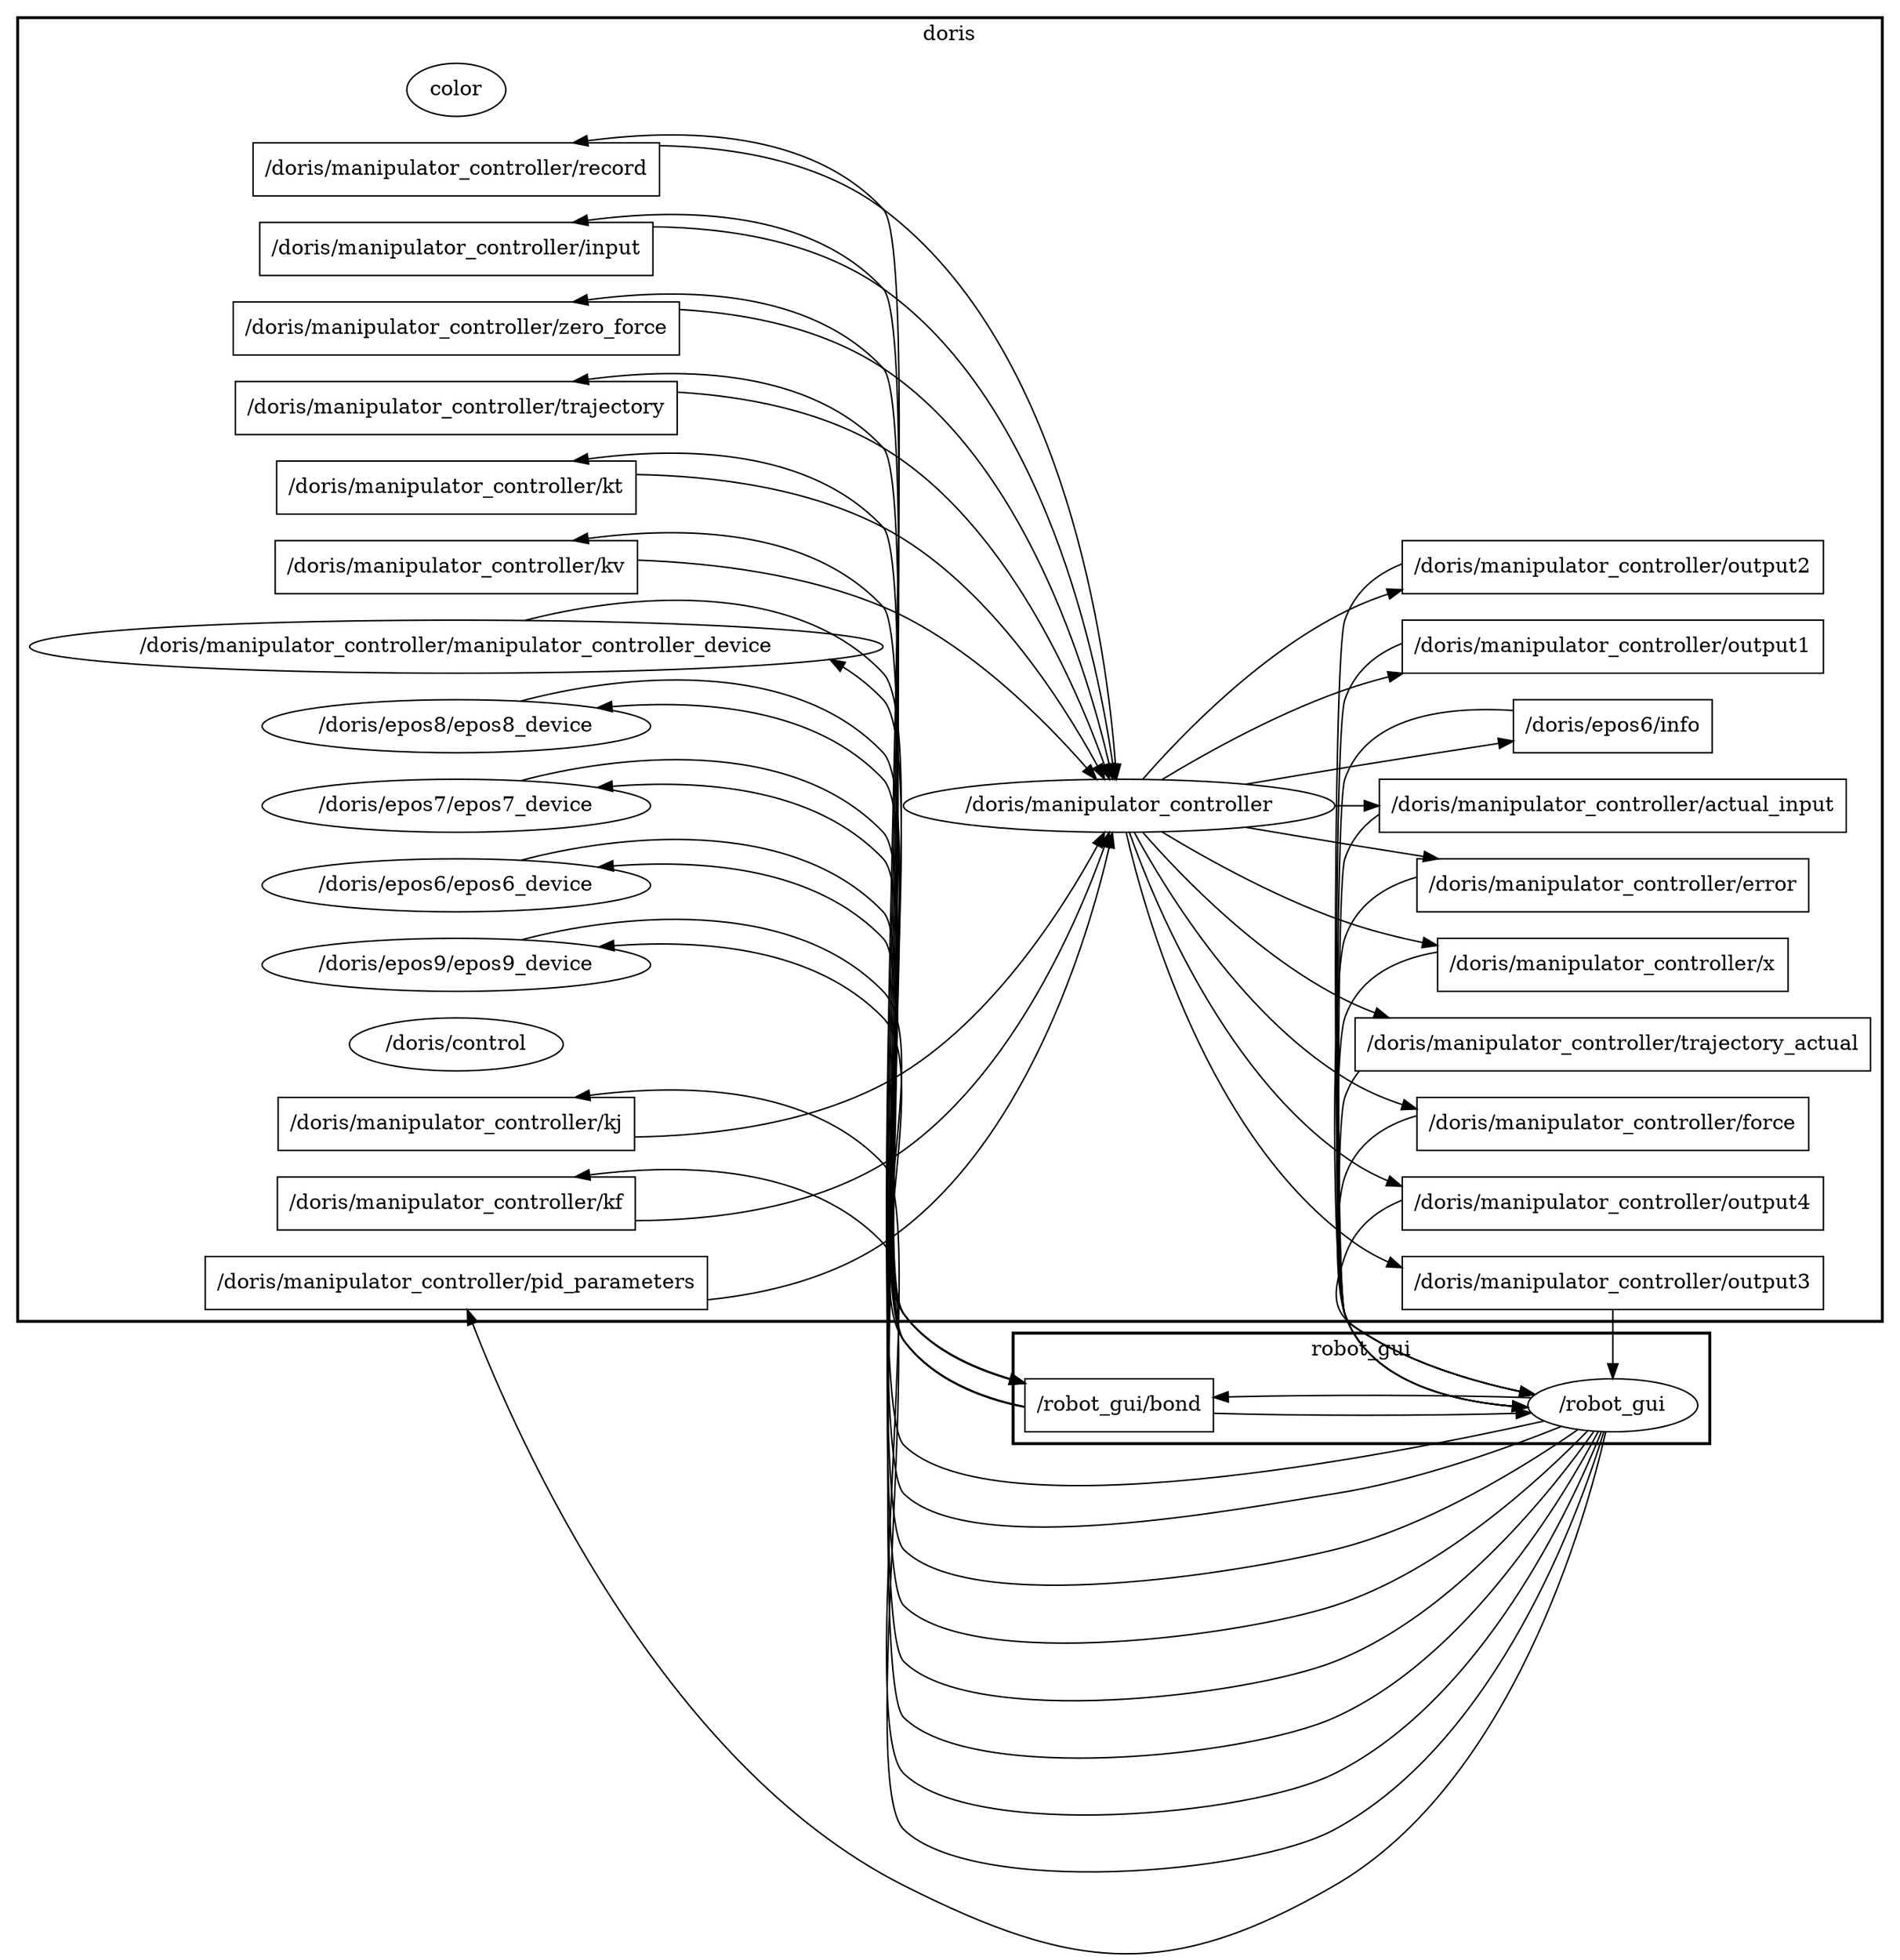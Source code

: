digraph graphname {
	graph [bb="0,0,1010.8,1315.8",
		compound=True,
		rank=same,
		rankdir=LR,
		ranksep=0.2
	];
	node [label="\N"];
	subgraph cluster_doris {
		graph [bb="8,422.76,1002.8,1307.8",
			compound=True,
			label=doris,
			lheight=0.21,
			lp="505.42,1296.3",
			lwidth=0.39,
			rank=same,
			rankdir=LR,
			ranksep=0.2,
			style=bold
		];
		color		 [height=0.5,
			pos="241.53,1258.8",
			width=0.79437];
		t__doris_manipulator_controller_output1		 [URL=topic_3A_doris_manipulator_controller_output1,
			height=0.5,
			label="/doris/manipulator_controller/output1",
			pos="859.34,880.76",
			shape=box,
			width=3.0694];
		t__doris_manipulator_controller_output2		 [URL=topic_3A_doris_manipulator_controller_output2,
			height=0.5,
			label="/doris/manipulator_controller/output2",
			pos="859.34,934.76",
			shape=box,
			width=3.0694];
		t__doris_manipulator_controller_output3		 [URL=topic_3A_doris_manipulator_controller_output3,
			height=0.5,
			label="/doris/manipulator_controller/output3",
			pos="859.34,448.76",
			shape=box,
			width=3.0694];
		t__doris_manipulator_controller_output4		 [URL=topic_3A_doris_manipulator_controller_output4,
			height=0.5,
			label="/doris/manipulator_controller/output4",
			pos="859.34,502.76",
			shape=box,
			width=3.0694];
		t__doris_manipulator_controller_force		 [URL=topic_3A_doris_manipulator_controller_force,
			height=0.5,
			label="/doris/manipulator_controller/force",
			pos="859.34,556.76",
			shape=box,
			width=2.8889];
		t__doris_manipulator_controller_trajectory_actual		 [URL=topic_3A_doris_manipulator_controller_trajectory_actual,
			height=0.5,
			label="/doris/manipulator_controller/trajectory_actual",
			pos="859.34,610.76",
			shape=box,
			width=3.7639];
		t__doris_manipulator_controller_record		 [URL=topic_3A_doris_manipulator_controller_record,
			height=0.5,
			label="/doris/manipulator_controller/record",
			pos="241.53,1204.8",
			shape=box,
			width=2.9861];
		n__doris_manipulator_controller		 [URL=_doris_manipulator_controller,
			height=0.5,
			label="/doris/manipulator_controller",
			pos="595.45,772.76",
			shape=ellipse,
			width=3.1775];
		t__doris_manipulator_controller_record -> n__doris_manipulator_controller		 [penwidth=1,
			pos="e,595.05,790.98 349.04,1215.2 390,1213.8 434.66,1204.7 467.06,1177.8 584.36,1080.4 595.27,875.99 595.14,801.07"];
		t__doris_manipulator_controller_x		 [URL=topic_3A_doris_manipulator_controller_x,
			height=0.5,
			label="/doris/manipulator_controller/x",
			pos="859.34,664.76",
			shape=box,
			width=2.5972];
		t__doris_manipulator_controller_input		 [URL=topic_3A_doris_manipulator_controller_input,
			height=0.5,
			label="/doris/manipulator_controller/input",
			pos="241.53,1150.8",
			shape=box,
			width=2.8889];
		t__doris_manipulator_controller_input -> n__doris_manipulator_controller		 [penwidth=1,
			pos="e,594.06,791.04 345.6,1160.6 387.24,1159.3 433.32,1150.6 467.06,1123.8 569.97,1042 589.78,869.65 593.57,801.43"];
		t__doris_manipulator_controller_error		 [URL=topic_3A_doris_manipulator_controller_error,
			height=0.5,
			label="/doris/manipulator_controller/error",
			pos="859.34,718.76",
			shape=box,
			width=2.8611];
		t__doris_manipulator_controller_zero_force		 [URL=topic_3A_doris_manipulator_controller_zero_force,
			height=0.5,
			label="/doris/manipulator_controller/zero_force",
			pos="241.53,1096.8",
			shape=box,
			width=3.3056];
		t__doris_manipulator_controller_zero_force -> n__doris_manipulator_controller		 [penwidth=1,
			pos="e,592.77,790.86 360.66,1104.8 397.77,1101.8 436.89,1092.3 467.06,1069.8 556.25,1003 583.72,861.1 591.56,800.81"];
		t__doris_manipulator_controller_trajectory		 [URL=topic_3A_doris_manipulator_controller_trajectory,
			height=0.5,
			label="/doris/manipulator_controller/trajectory",
			pos="241.53,1042.8",
			shape=box,
			width=3.2222];
		t__doris_manipulator_controller_trajectory -> n__doris_manipulator_controller		 [penwidth=1,
			pos="e,590.94,790.91 357.63,1049.5 395.27,1046.6 435.47,1037.5 467.06,1015.8 542.44,963.76 576.45,852.81 588.71,800.78"];
		t__doris_manipulator_controller_actual_input		 [URL=topic_3A_doris_manipulator_controller_actual_input,
			height=0.5,
			label="/doris/manipulator_controller/actual_input",
			pos="859.34,772.76",
			shape=box,
			width=3.4306];
		t__doris_manipulator_controller_kt		 [URL=topic_3A_doris_manipulator_controller_kt,
			height=0.5,
			label="/doris/manipulator_controller/kt",
			pos="241.53,988.76",
			shape=box,
			width=2.6528];
		t__doris_manipulator_controller_kt -> n__doris_manipulator_controller		 [penwidth=1,
			pos="e,588.2,790.88 337.06,994.63 379.53,993.11 428.62,985.26 467.06,961.76 529.1,923.83 567.72,842.96 584.57,800.35"];
		t__doris_manipulator_controller_kv		 [URL=topic_3A_doris_manipulator_controller_kv,
			height=0.5,
			label="/doris/manipulator_controller/kv",
			pos="241.53,934.76",
			shape=box,
			width=2.6944];
		t__doris_manipulator_controller_kv -> n__doris_manipulator_controller		 [penwidth=1,
			pos="e,583.4,790.98 338.74,937.52 380.13,935.17 427.88,927.51 467.06,907.76 516.24,882.96 556.54,831.09 577.89,799.36"];
		t__doris_epos6_info		 [URL=topic_3A_doris_epos6_info,
			height=0.5,
			label="/doris/epos6/info",
			pos="859.34,826.76",
			shape=box,
			width=1.5];
		t__doris_manipulator_controller_kf		 [URL=topic_3A_doris_manipulator_controller_kf,
			height=0.5,
			label="/doris/manipulator_controller/kf",
			pos="241.53,502.76",
			shape=box,
			width=2.6528];
		t__doris_manipulator_controller_kf -> n__doris_manipulator_controller		 [penwidth=1,
			pos="e,590.94,754.61 337.18,494.96 380.17,495.97 429.65,503.96 467.06,529.76 542.44,581.76 576.45,692.7 588.71,744.73"];
		t__doris_manipulator_controller_pid_parameters		 [URL=topic_3A_doris_manipulator_controller_pid_parameters,
			height=0.5,
			label="/doris/manipulator_controller/pid_parameters",
			pos="241.53,448.76",
			shape=box,
			width=3.6667];
		t__doris_manipulator_controller_pid_parameters -> n__doris_manipulator_controller		 [penwidth=1,
			pos="e,592.77,754.66 373.77,442.07 406.82,446.12 440.42,455.82 467.06,475.76 556.25,542.53 583.72,684.42 591.56,744.71"];
		t__doris_manipulator_controller_kj		 [URL=topic_3A_doris_manipulator_controller_kj,
			height=0.5,
			label="/doris/manipulator_controller/kj",
			pos="241.53,556.76",
			shape=box,
			width=2.6528];
		t__doris_manipulator_controller_kj -> n__doris_manipulator_controller		 [penwidth=1,
			pos="e,588.2,754.64 337.06,550.89 379.53,552.4 428.62,560.26 467.06,583.76 529.1,621.69 567.72,702.55 584.57,745.17"];
		n__doris_epos6_epos6_device		 [URL=_doris_epos6_epos6_device,
			height=0.5,
			label="/doris/epos6/epos6_device",
			pos="241.53,718.76",
			shape=ellipse,
			width=2.8886];
		n__doris_epos9_epos9_device		 [URL=_doris_epos9_epos9_device,
			height=0.5,
			label="/doris/epos9/epos9_device",
			pos="241.53,664.76",
			shape=ellipse,
			width=2.8886];
		n__doris_control		 [URL=_doris_control,
			height=0.5,
			label="/doris/control",
			pos="241.53,610.76",
			shape=ellipse,
			width=1.6068];
		n__doris_manipulator_controller_manipulator_controller_device		 [URL=_doris_manipulator_controller_manipulator_controller_device,
			height=0.5,
			label="/doris/manipulator_controller/manipulator_controller_device",
			pos="241.53,880.76",
			shape=ellipse,
			width=6.2647];
		n__doris_epos8_epos8_device		 [URL=_doris_epos8_epos8_device,
			height=0.5,
			label="/doris/epos8/epos8_device",
			pos="241.53,826.76",
			shape=ellipse,
			width=2.8886];
		n__doris_epos7_epos7_device		 [URL=_doris_epos7_epos7_device,
			height=0.5,
			label="/doris/epos7/epos7_device",
			pos="241.53,772.76",
			shape=ellipse,
			width=2.8886];
		n__doris_manipulator_controller -> t__doris_manipulator_controller_output1		 [penwidth=1,
			pos="e,750.12,862.71 618.53,790.41 642.9,808.99 683.96,837.73 723.84,853.76 729.22,855.92 734.79,857.92 740.47,859.76"];
		n__doris_manipulator_controller -> t__doris_manipulator_controller_output2		 [penwidth=1,
			pos="e,748.72,918.79 608.06,791 627.92,820.6 671.42,878.69 723.84,907.76 728.72,910.47 733.84,912.9 739.1,915.1"];
		n__doris_manipulator_controller -> t__doris_manipulator_controller_output3		 [penwidth=1,
			pos="e,748.79,461.02 598.45,754.63 605.24,702.3 632.36,550.01 723.84,475.76 728.75,471.77 734.1,468.32 739.73,465.33"];
		n__doris_manipulator_controller -> t__doris_manipulator_controller_output4		 [penwidth=1,
			pos="e,748.61,515.93 600.3,754.64 611.01,708.91 645.69,588.31 723.84,529.76 728.66,526.15 733.85,522.98 739.27,520.22"];
		n__doris_manipulator_controller -> t__doris_manipulator_controller_force		 [penwidth=1,
			pos="e,755.09,568.71 603.06,754.74 618.09,716.51 658.65,627.21 723.84,583.76 730.6,579.25 737.95,575.47 745.61,572.29"];
		n__doris_manipulator_controller -> t__doris_manipulator_controller_trajectory_actual		 [penwidth=1,
			pos="e,743.22,628.77 608.06,754.52 627.92,724.92 671.42,666.82 723.84,637.76 727.1,635.95 730.47,634.26 733.92,632.68"];
		n__doris_manipulator_controller -> t__doris_manipulator_controller_x		 [penwidth=1,
			pos="e,765.5,678.72 618.53,755.11 642.9,736.52 683.96,707.79 723.84,691.76 733.91,687.71 744.65,684.25 755.51,681.29"];
		n__doris_manipulator_controller -> t__doris_manipulator_controller_error		 [penwidth=1,
			pos="e,767.88,736.78 663.86,758.33 683.21,754.23 704.36,749.78 723.84,745.76 734.84,743.49 746.36,741.14 757.83,738.81"];
		n__doris_manipulator_controller -> t__doris_manipulator_controller_actual_input		 [penwidth=1,
			pos="e,735.58,772.76 710.18,772.76 715.18,772.76 720.21,772.76 725.25,772.76"];
		n__doris_manipulator_controller -> t__doris_epos6_info		 [penwidth=1,
			pos="e,805.29,816.25 663.86,787.19 683.21,791.29 704.36,795.74 723.84,799.76 747.21,804.58 772.88,809.76 795.48,814.29"];
	}
	subgraph cluster_robot_gui {
		graph [bb="535.45,339.76,914.79,414.76",
			compound=True,
			label=robot_gui,
			lheight=0.21,
			lp="725.12,403.26",
			lwidth=0.74,
			rank=same,
			rankdir=LR,
			ranksep=0.2,
			style=bold
		];
		t__robot_gui_bond		 [URL=topic_3A_robot_gui_bond,
			height=0.5,
			label="/robot_gui/bond",
			pos="595.45,365.76",
			shape=box,
			width=1.4444];
		n__robot_gui		 [URL=_robot_gui,
			height=0.5,
			label="/robot_gui",
			pos="859.34,365.76",
			shape=ellipse,
			width=1.3179];
		t__robot_gui_bond -> n__robot_gui		 [penwidth=1,
			pos="e,813.89,360.54 647.57,360.28 692.54,358.63 757.84,358.59 803.81,360.16"];
		n__robot_gui -> t__robot_gui_bond		 [penwidth=1,
			pos="e,647.57,371.24 813.89,370.98 770.98,372.79 705.65,372.99 657.8,371.58"];
	}
	t__doris_manipulator_controller_output1 -> n__robot_gui	 [penwidth=1,
		pos="e,812.67,369.21 748.72,876.74 734.06,870.49 722.22,860.45 716.84,844.76 709.32,822.85 709.32,449.67 716.84,427.76 728.75,393.04 768.26,377.71 802.66,370.97"];
	t__doris_manipulator_controller_output2 -> n__robot_gui	 [penwidth=1,
		pos="e,812.67,369.21 748.72,930.74 734.06,924.49 722.22,914.45 716.84,898.76 708.35,874.01 708.35,452.51 716.84,427.76 728.75,393.04 768.26,377.71 802.66,370.97"];
	t__doris_manipulator_controller_output3 -> n__robot_gui	 [penwidth=1,
		pos="e,859.34,383.92 859.34,430.52 859.34,418.38 859.34,406.25 859.34,394.11"];
	t__doris_manipulator_controller_output4 -> n__robot_gui	 [penwidth=1,
		pos="e,819.15,375.34 748.72,498.74 734.06,492.49 722.22,482.45 716.84,466.76 709.84,446.37 706.56,431.66 723.84,418.76 749.26,399.78 782.34,386.67 809.46,378.24"];
	t__doris_manipulator_controller_force -> n__robot_gui	 [penwidth=1,
		pos="e,819.15,375.34 755.32,555.25 737.66,549.3 723.01,538.74 716.84,520.76 710.13,501.21 710.13,447.31 716.84,427.76 718.48,422.97 719.78,421.79 723.84,418.76 749.26,399.78 782.34,386.67 809.46,378.24"];
	t__doris_manipulator_controller_trajectory_actual -> n__robot_gui	 [penwidth=1,
		pos="e,819.15,375.34 727.58,592.55 722.93,587.63 719.24,581.76 716.84,574.76 711.54,559.31 711.54,443.21 716.84,427.76 718.48,422.97 719.78,421.79 723.84,418.76 749.26,399.78 782.34,386.67 809.46,378.24"];
	t__doris_manipulator_controller_x -> n__robot_gui	 [penwidth=1,
		pos="e,812.67,369.21 765.57,666.12 743.46,661.01 724.17,650.12 716.84,628.76 709.59,607.63 709.59,448.88 716.84,427.76 728.75,393.04 768.26,377.71 802.66,370.97"];
	t__doris_manipulator_controller_error -> n__robot_gui	 [penwidth=1,
		pos="e,812.67,369.21 756.04,717.48 738.05,711.59 723.09,700.98 716.84,682.76 707.64,655.96 707.64,454.56 716.84,427.76 728.75,393.04 768.26,377.71 802.66,370.97"];
	t__doris_manipulator_controller_actual_input -> n__robot_gui	 [penwidth=1,
		pos="e,812.67,369.21 735.81,761.64 727.23,755.59 720.52,747.5 716.84,736.76 711.27,720.52 711.27,444 716.84,427.76 728.75,393.04 768.26,377.71 802.66,370.97"];
	t__doris_epos6_info -> n__robot_gui	 [penwidth=1,
		pos="e,812.67,369.21 805.22,832.1 769.96,832.15 728.43,824.55 716.84,790.76 710.29,771.68 710.29,446.83 716.84,427.76 728.75,393.04 768.26,377.71 802.66,370.97"];
	n__doris_epos6_epos6_device -> t__robot_gui_bond	 [penwidth=1,
		pos="e,546.52,383.86 287.93,734.93 339.41,745.53 422.04,748.97 467.06,700.76 487.79,678.56 464.1,452.96 481.06,427.76 494,408.53 515.84,396.12 536.92,387.54"];
	n__doris_epos9_epos9_device -> t__robot_gui_bond	 [penwidth=1,
		pos="e,546.92,383.83 288.28,680.92 339.7,691.35 421.87,694.54 467.06,646.76 500.57,611.33 453.58,468.04 481.06,427.76 494.18,408.53 516.16,396.12 537.3,387.52"];
	n__doris_manipulator_controller_manipulator_controller_device -> t__robot_gui_bond	 [penwidth=1,
		pos="e,546.06,383.85 294.22,898.29 346.08,908.02 424.23,909.51 467.06,862.76 499.73,827.1 454.44,468.13 481.06,427.76 493.77,408.49 515.45,396.08 536.48,387.52"];
	n__doris_epos8_epos8_device -> t__robot_gui_bond	 [penwidth=1,
		pos="e,546.39,383.77 287.59,842.95 339.16,853.73 422.26,857.44 467.06,808.76 495.75,777.59 457.66,463.07 481.06,427.76 493.86,408.44 515.68,396.02 536.78,387.45"];
	n__doris_epos7_epos7_device -> t__robot_gui_bond	 [penwidth=1,
		pos="e,546.44,383.81 288,788.99 339.55,799.66 422.25,803.16 467.06,754.76 491.77,728.07 460.88,458.01 481.06,427.76 493.92,408.48 515.75,396.06 536.84,387.49"];
	t__robot_gui_bond -> n__doris_epos6_epos6_device	 [penwidth=1,
		pos="e,338.93,725.08 543.31,368.78 520.37,375.67 495.32,388.58 481.06,409.76 464.1,434.96 487.79,660.56 467.06,682.76 437.48,714.44 391.65,723.82 349.1,724.96"];
	t__robot_gui_bond -> n__doris_epos9_epos9_device	 [penwidth=1,
		pos="e,339.32,670.91 543.43,368.86 520.52,375.77 495.45,388.67 481.06,409.76 453.58,450.04 500.57,593.33 467.06,628.76 437.4,660.12 391.81,669.53 349.44,670.76"];
	t__robot_gui_bond -> n__doris_manipulator_controller_manipulator_controller_device	 [penwidth=1,
		pos="e,430.72,870.82 543.43,368.58 520.37,375.42 495.17,388.35 481.06,409.76 454.44,450.13 499.73,809.1 467.06,844.76 459.06,853.49 449.83,860.54 439.77,866.2"];
	t__robot_gui_bond -> n__doris_epos8_epos8_device	 [penwidth=1,
		pos="e,338.58,833.28 543.18,368.69 520.21,375.56 495.16,388.47 481.06,409.76 457.66,445.07 495.75,759.59 467.06,790.76 437.58,822.79 391.53,832.14 348.78,833.18"];
	t__robot_gui_bond -> n__doris_epos7_epos7_device	 [penwidth=1,
		pos="e,338.77,779.19 543.23,368.73 520.28,375.61 495.23,388.52 481.06,409.76 460.88,440.01 491.77,710.07 467.06,736.76 437.55,768.63 391.61,778 348.96,779.09"];
	n__robot_gui -> t__doris_manipulator_controller_record	 [penwidth=1,
		pos="e,349.23,1219.7 819.45,355.99 732.84,335.31 528,292.6 481.06,338.76 447.82,371.45 498.28,1143.1 467.06,1177.8 440.21,1207.5 399.07,1217.8 359.3,1219.5"];
	n__robot_gui -> t__doris_manipulator_controller_input	 [penwidth=1,
		pos="e,345.75,1165.7 831.4,351.18 802.37,336.37 754.33,314.41 709.84,305.76 610.03,286.36 553.57,234.48 481.06,305.76 448.65,337.62 497.51,1090 467.06,1123.8 439.42,1154.4 396.64,1164.4 355.8,1165.6"];
	n__robot_gui -> t__doris_manipulator_controller_zero_force	 [penwidth=1,
		pos="e,360.57,1111.4 840.49,348.81 814.3,325.24 762.8,283.66 709.84,267.76 661.15,253.14 517.32,232.12 481.06,267.76 449.28,298.99 496.92,1036.7 467.06,1069.8 442.77,1096.7 406.8,1107.7 370.73,1110.8"];
	n__robot_gui -> t__doris_manipulator_controller_trajectory	 [penwidth=1,
		pos="e,357.64,1057.5 846.16,348.1 823.56,317.08 771.75,253.82 709.84,229.76 662.45,211.34 517.33,194.13 481.06,229.76 449.9,260.36 496.33,983.35 467.06,1015.8 442.17,1043.3 405.01,1054.2 368.05,1057"];
	n__robot_gui -> t__doris_manipulator_controller_kt	 [penwidth=1,
		pos="e,337.14,1003.6 849.92,348.08 831.03,310.77 781.24,224.69 709.84,191.76 663.67,170.47 517.33,156.14 481.06,191.76 450.53,221.74 495.74,930.01 467.06,961.76 437.46,994.53 390.52,1003.7 347.19,1003.7"];
	n__robot_gui -> t__doris_manipulator_controller_kv	 [penwidth=1,
		pos="e,338.56,949.59 852.29,347.68 836.72,304.5 790.76,195.87 709.84,153.76 664.74,130.29 517.34,118.15 481.06,153.76 451.16,183.11 495.15,876.67 467.06,907.76 437.82,940.12 391.67,949.48 348.8,949.71"];
	n__robot_gui -> t__doris_manipulator_controller_kf	 [penwidth=1,
		pos="e,337.18,517.34 855.52,347.54 846.19,294.39 810.96,139.39 709.84,77.759 666.43,51.3 517.64,42.447 481.06,77.759 449.23,108.49 497,443.18 467.06,475.76 437.24,508.21 390.4,517.4 347.2,517.48"];
	n__robot_gui -> t__doris_manipulator_controller_pid_parameters	 [penwidth=1,
		pos="e,246.47,430.3 856.65,347.73 850.2,290.36 821.51,111.6 709.84,39.759 624.33,-15.254 569.23,-10.888 481.06,39.759 332.66,125.01 267.87,342.13 248.85,420.23"];
	n__robot_gui -> t__doris_manipulator_controller_kj	 [penwidth=1,
		pos="e,337.2,571.36 854.17,347.82 841.9,299.64 800.88,167.57 709.84,115.76 665.65,90.613 517.61,80.423 481.06,115.76 447.97,147.75 498.18,495.85 467.06,529.76 437.26,562.23 390.42,571.42 347.22,571.5"];
}
